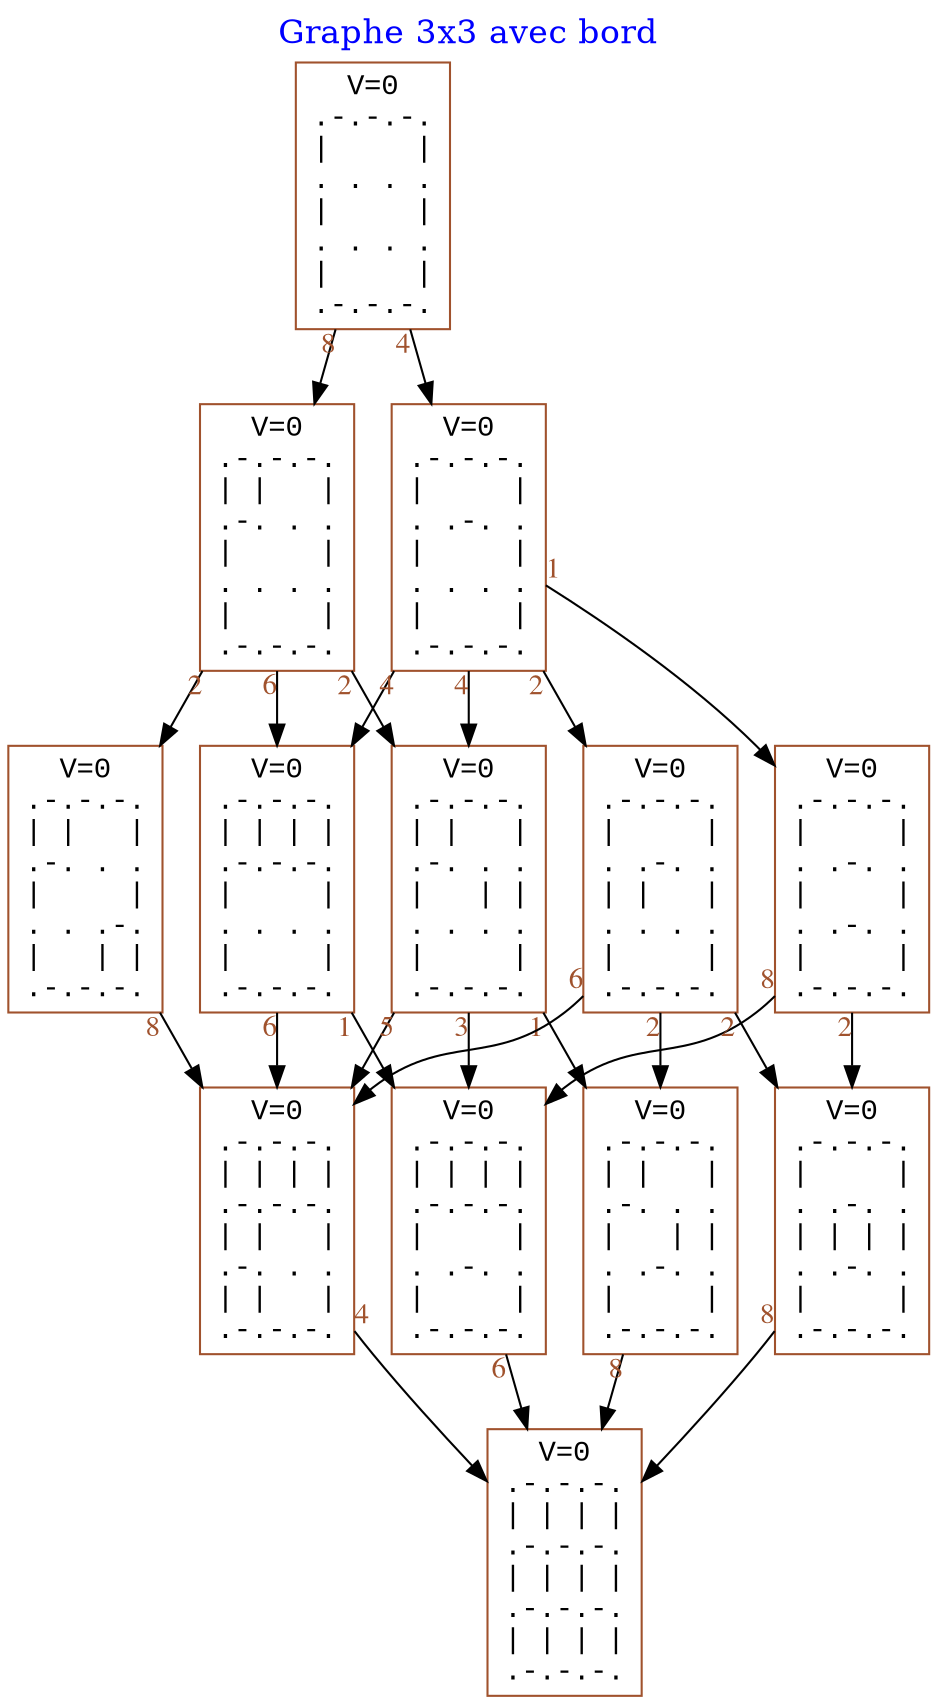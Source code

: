 digraph default{graph[labelloc="t" fontsize=16 fontcolor="blue"
label="Graphe 3x3 avec bord"]

node [shape=box fontname = "Courier New" color="sienna"]
edge [fontname = "Times" fontcolor="sienna"]

0 [label="V=0\n.-.-.-.\n|     |\n. . . .\n|     |\n. . . .\n|     |\n.-.-.-.\n"]
0 -> 2 [taillabel="8"]
0 -> 65 [taillabel="4"]

2 [label="V=0\n.-.-.-.\n| |   |\n.-. . .\n|     |\n. . . .\n|     |\n.-.-.-.\n"]
2 -> 29 [taillabel="2"]
2 -> 4 [taillabel="6"]
2 -> 51 [taillabel="2"]

4 [label="V=0\n.-.-.-.\n| | | |\n.-.-.-.\n|     |\n. . . .\n|     |\n.-.-.-.\n"]
4 -> 15 [taillabel="1"]
4 -> 6 [taillabel="6"]

6 [label="V=0\n.-.-.-.\n| | | |\n.-.-.-.\n| |   |\n.-. . .\n| |   |\n.-.-.-.\n"]
6 -> 8 [taillabel="4"]

8 [label="V=0\n.-.-.-.\n| | | |\n.-.-.-.\n| | | |\n.-.-.-.\n| | | |\n.-.-.-.\n"]

15 [label="V=0\n.-.-.-.\n| | | |\n.-.-.-.\n|     |\n. .-. .\n|     |\n.-.-.-.\n"]
15 -> 8 [taillabel="6"]

29 [label="V=0\n.-.-.-.\n| |   |\n.-. . .\n|   | |\n. . . .\n|     |\n.-.-.-.\n"]
29 -> 15 [taillabel="3"]
29 -> 6 [taillabel="5"]
29 -> 36 [taillabel="1"]

36 [label="V=0\n.-.-.-.\n| |   |\n.-. . .\n|   | |\n. .-. .\n|     |\n.-.-.-.\n"]
36 -> 8 [taillabel="8"]

51 [label="V=0\n.-.-.-.\n| |   |\n.-. . .\n|     |\n. . .-.\n|   | |\n.-.-.-.\n"]
51 -> 6 [taillabel="8"]

65 [label="V=0\n.-.-.-.\n|     |\n. .-. .\n|     |\n. . . .\n|     |\n.-.-.-.\n"]
65 -> 94 [taillabel="1"]
65 -> 29 [taillabel="4"]
65 -> 4 [taillabel="4"]
65 -> 71 [taillabel="2"]

71 [label="V=0\n.-.-.-.\n|     |\n. .-. .\n| |   |\n. . . .\n|     |\n.-.-.-.\n"]
71 -> 6 [taillabel="6"]
71 -> 77 [taillabel="2"]
71 -> 36 [taillabel="2"]

77 [label="V=0\n.-.-.-.\n|     |\n. .-. .\n| | | |\n. .-. .\n|     |\n.-.-.-.\n"]
77 -> 8 [taillabel="8"]

94 [label="V=0\n.-.-.-.\n|     |\n. .-. .\n|     |\n. .-. .\n|     |\n.-.-.-.\n"]
94 -> 15 [taillabel="8"]
94 -> 77 [taillabel="2"]

}